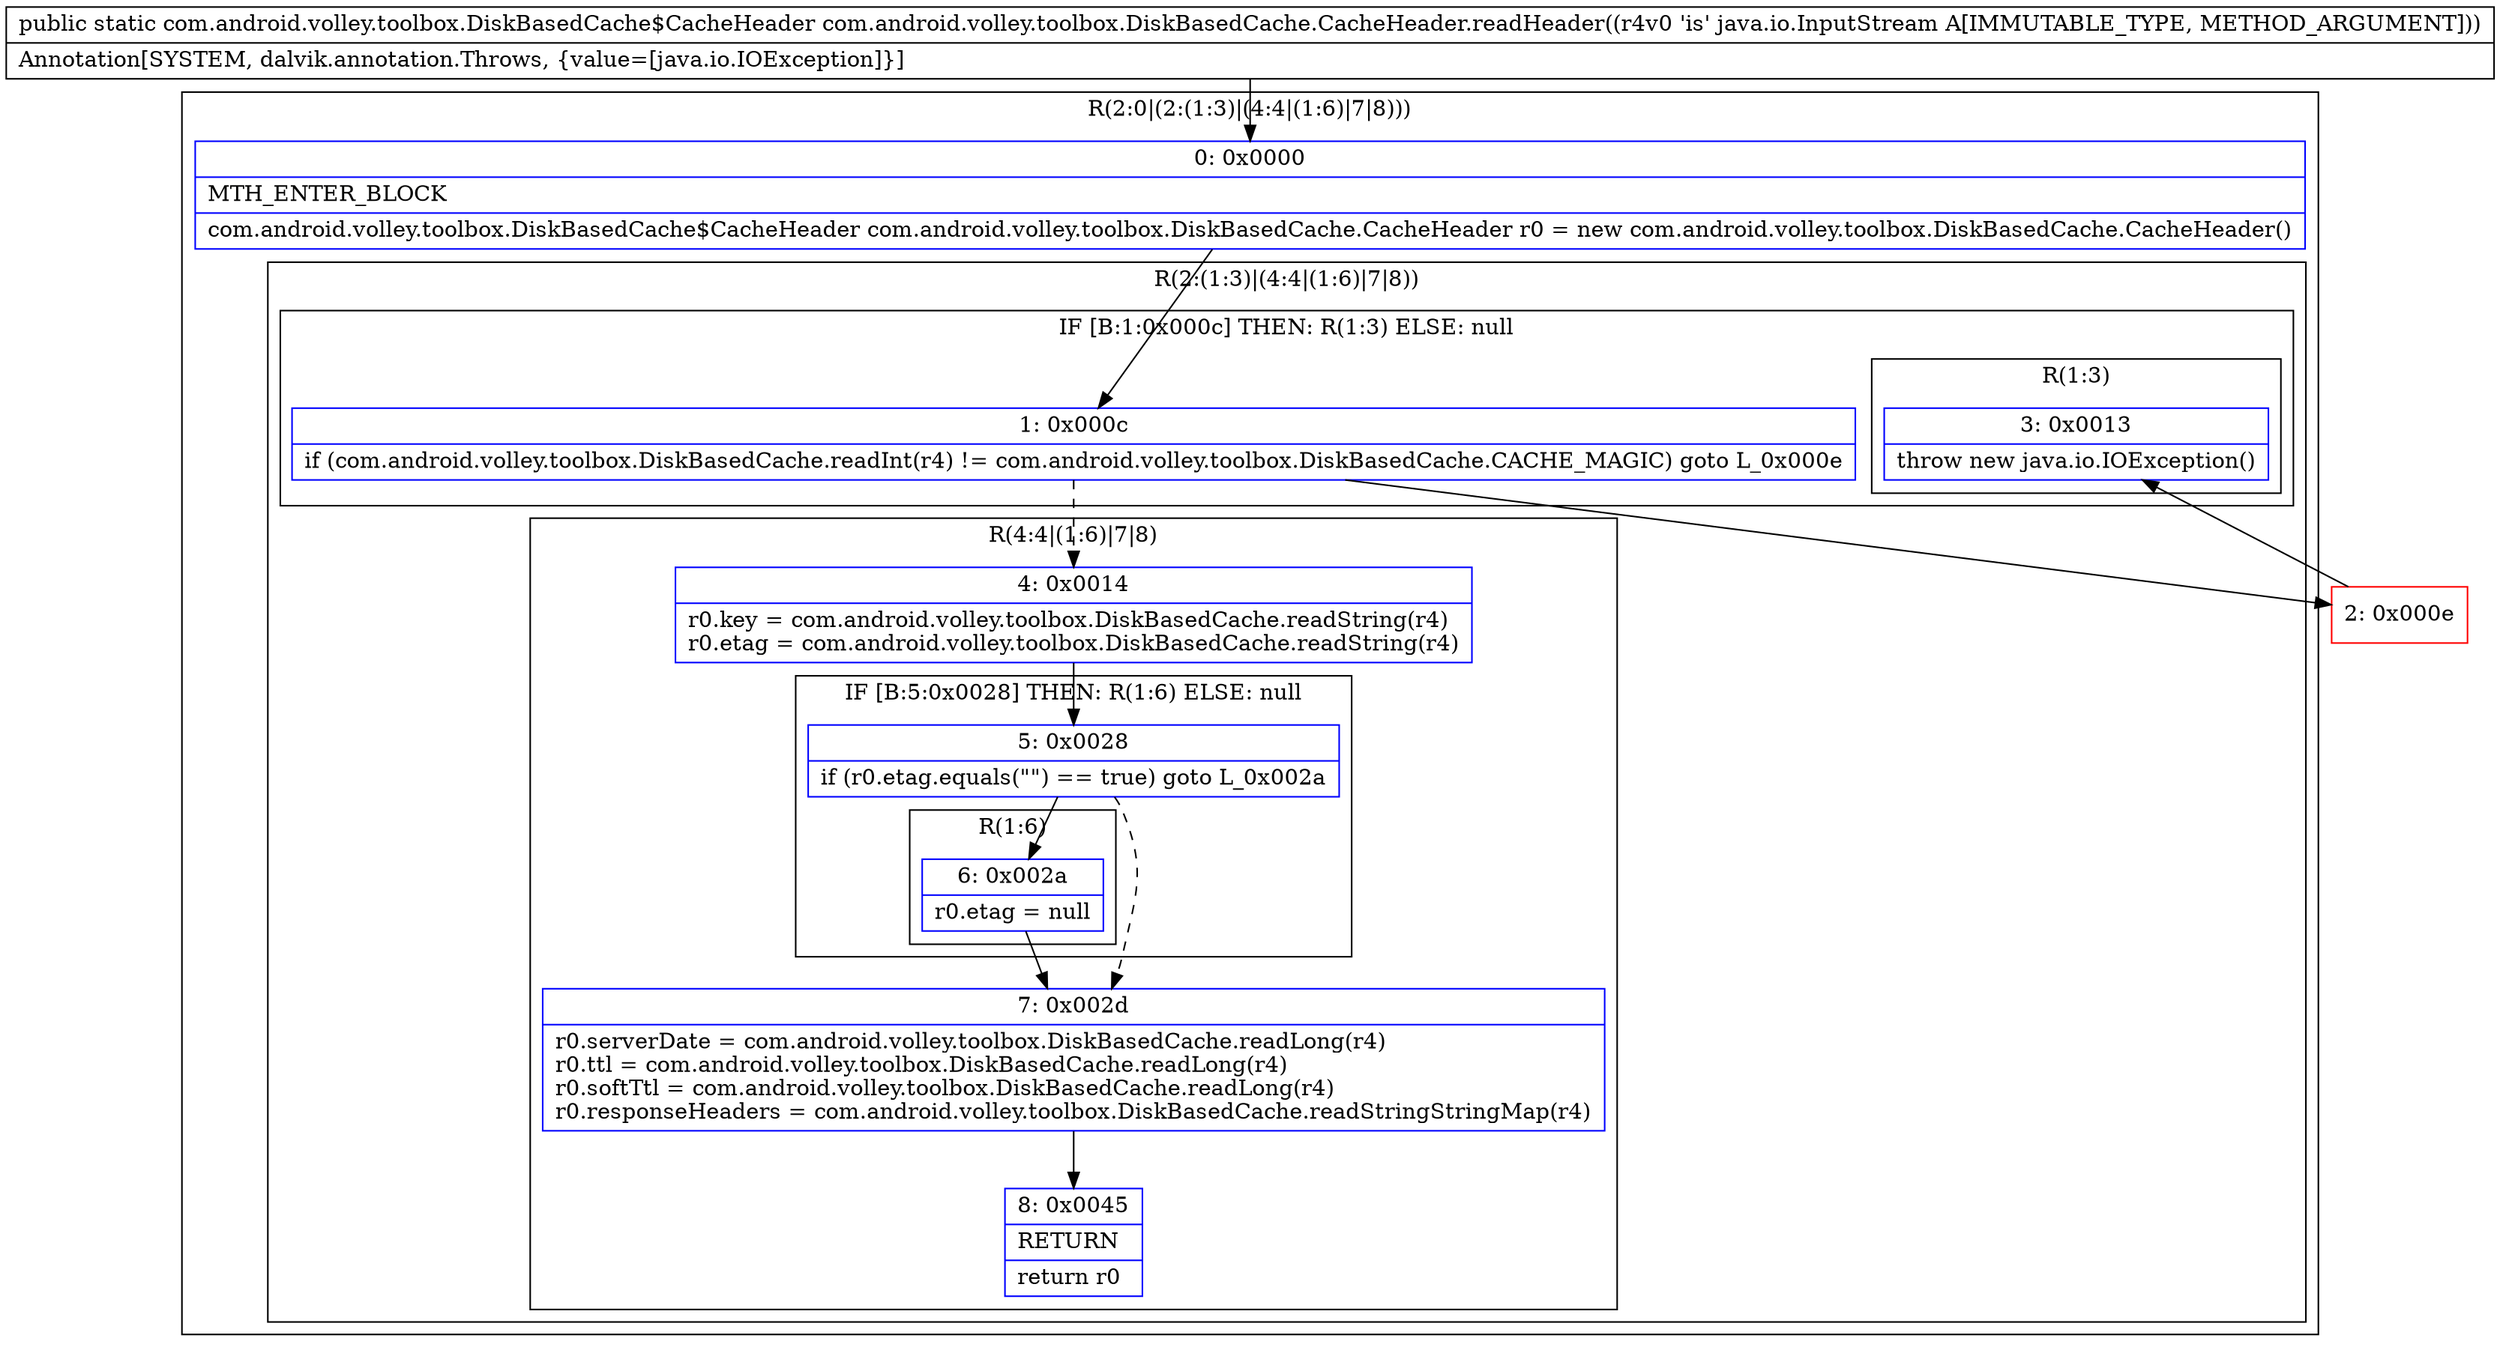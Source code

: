 digraph "CFG forcom.android.volley.toolbox.DiskBasedCache.CacheHeader.readHeader(Ljava\/io\/InputStream;)Lcom\/android\/volley\/toolbox\/DiskBasedCache$CacheHeader;" {
subgraph cluster_Region_1820518184 {
label = "R(2:0|(2:(1:3)|(4:4|(1:6)|7|8)))";
node [shape=record,color=blue];
Node_0 [shape=record,label="{0\:\ 0x0000|MTH_ENTER_BLOCK\l|com.android.volley.toolbox.DiskBasedCache$CacheHeader com.android.volley.toolbox.DiskBasedCache.CacheHeader r0 = new com.android.volley.toolbox.DiskBasedCache.CacheHeader()\l}"];
subgraph cluster_Region_1816312912 {
label = "R(2:(1:3)|(4:4|(1:6)|7|8))";
node [shape=record,color=blue];
subgraph cluster_IfRegion_422834886 {
label = "IF [B:1:0x000c] THEN: R(1:3) ELSE: null";
node [shape=record,color=blue];
Node_1 [shape=record,label="{1\:\ 0x000c|if (com.android.volley.toolbox.DiskBasedCache.readInt(r4) != com.android.volley.toolbox.DiskBasedCache.CACHE_MAGIC) goto L_0x000e\l}"];
subgraph cluster_Region_1465240062 {
label = "R(1:3)";
node [shape=record,color=blue];
Node_3 [shape=record,label="{3\:\ 0x0013|throw new java.io.IOException()\l}"];
}
}
subgraph cluster_Region_539911574 {
label = "R(4:4|(1:6)|7|8)";
node [shape=record,color=blue];
Node_4 [shape=record,label="{4\:\ 0x0014|r0.key = com.android.volley.toolbox.DiskBasedCache.readString(r4)\lr0.etag = com.android.volley.toolbox.DiskBasedCache.readString(r4)\l}"];
subgraph cluster_IfRegion_1035419925 {
label = "IF [B:5:0x0028] THEN: R(1:6) ELSE: null";
node [shape=record,color=blue];
Node_5 [shape=record,label="{5\:\ 0x0028|if (r0.etag.equals(\"\") == true) goto L_0x002a\l}"];
subgraph cluster_Region_453733345 {
label = "R(1:6)";
node [shape=record,color=blue];
Node_6 [shape=record,label="{6\:\ 0x002a|r0.etag = null\l}"];
}
}
Node_7 [shape=record,label="{7\:\ 0x002d|r0.serverDate = com.android.volley.toolbox.DiskBasedCache.readLong(r4)\lr0.ttl = com.android.volley.toolbox.DiskBasedCache.readLong(r4)\lr0.softTtl = com.android.volley.toolbox.DiskBasedCache.readLong(r4)\lr0.responseHeaders = com.android.volley.toolbox.DiskBasedCache.readStringStringMap(r4)\l}"];
Node_8 [shape=record,label="{8\:\ 0x0045|RETURN\l|return r0\l}"];
}
}
}
Node_2 [shape=record,color=red,label="{2\:\ 0x000e}"];
MethodNode[shape=record,label="{public static com.android.volley.toolbox.DiskBasedCache$CacheHeader com.android.volley.toolbox.DiskBasedCache.CacheHeader.readHeader((r4v0 'is' java.io.InputStream A[IMMUTABLE_TYPE, METHOD_ARGUMENT]))  | Annotation[SYSTEM, dalvik.annotation.Throws, \{value=[java.io.IOException]\}]\l}"];
MethodNode -> Node_0;
Node_0 -> Node_1;
Node_1 -> Node_2;
Node_1 -> Node_4[style=dashed];
Node_4 -> Node_5;
Node_5 -> Node_6;
Node_5 -> Node_7[style=dashed];
Node_6 -> Node_7;
Node_7 -> Node_8;
Node_2 -> Node_3;
}

